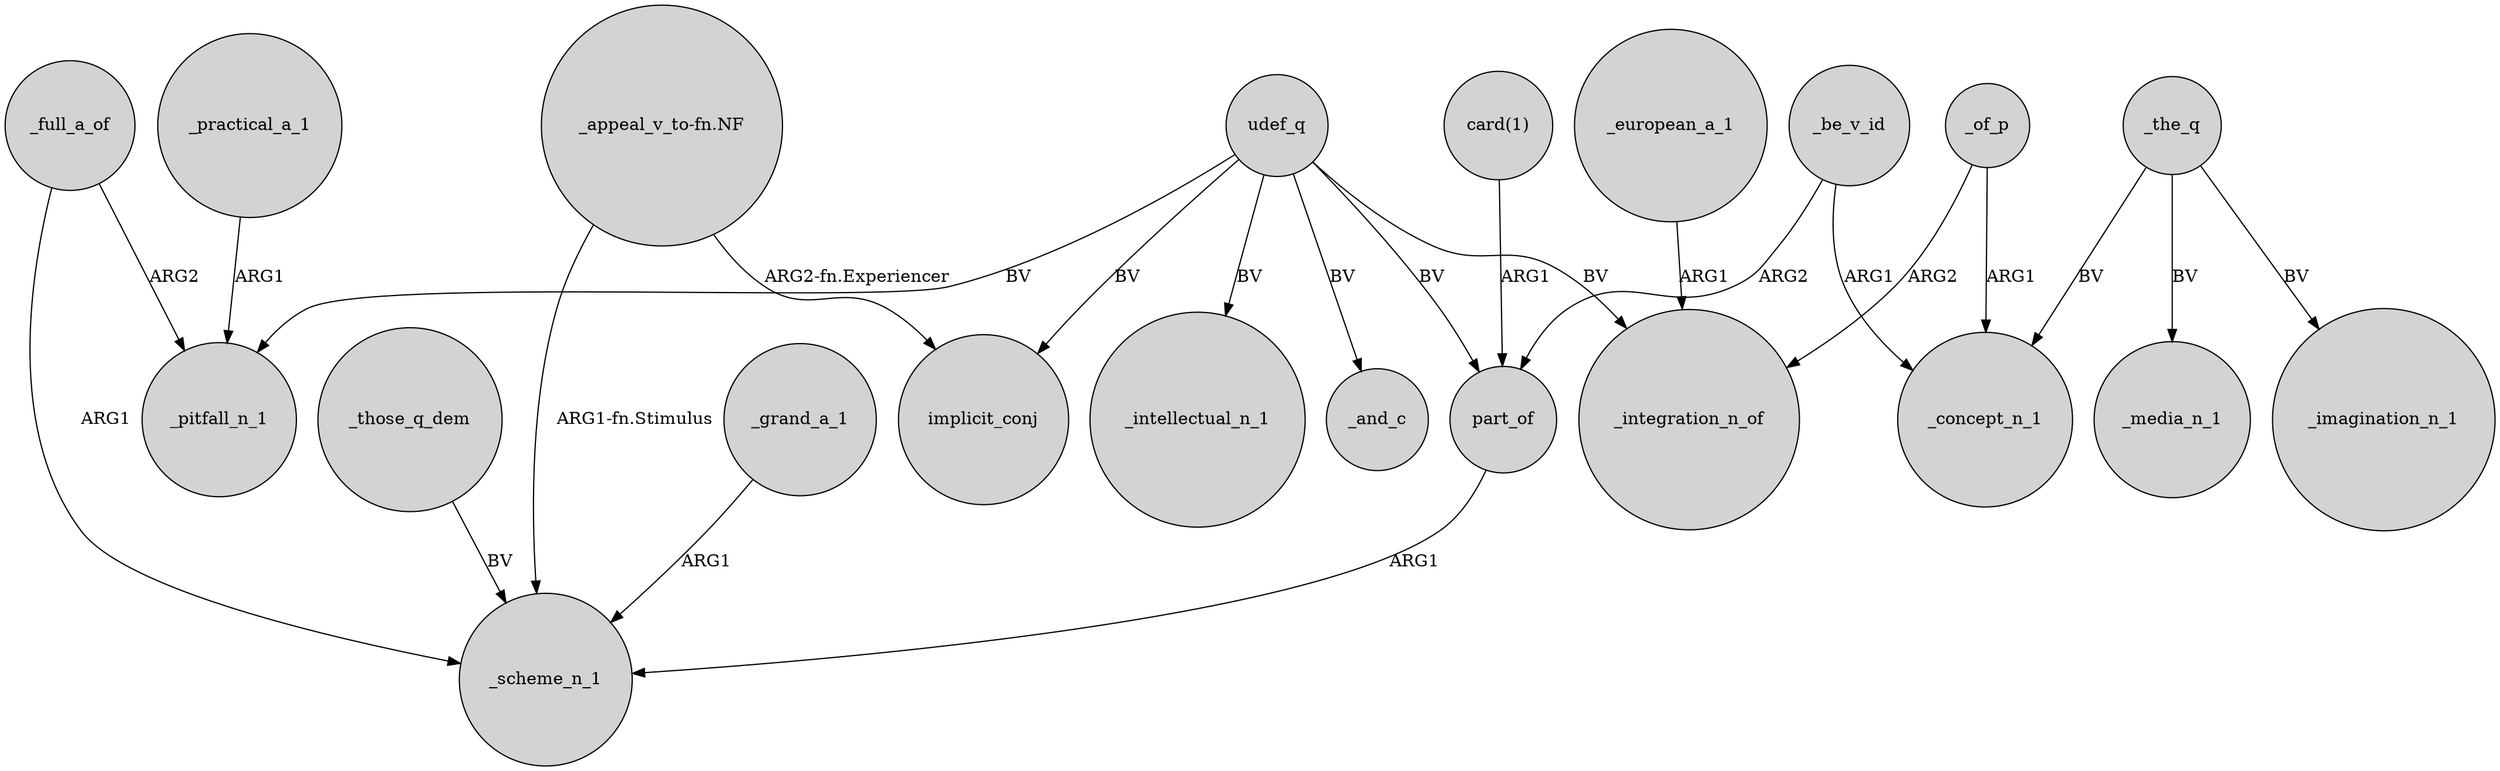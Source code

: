 digraph {
	node [shape=circle style=filled]
	"_appeal_v_to-fn.NF" -> _scheme_n_1 [label="ARG1-fn.Stimulus"]
	udef_q -> part_of [label=BV]
	_those_q_dem -> _scheme_n_1 [label=BV]
	"_appeal_v_to-fn.NF" -> implicit_conj [label="ARG2-fn.Experiencer"]
	_be_v_id -> _concept_n_1 [label=ARG1]
	_full_a_of -> _pitfall_n_1 [label=ARG2]
	_the_q -> _concept_n_1 [label=BV]
	_european_a_1 -> _integration_n_of [label=ARG1]
	udef_q -> implicit_conj [label=BV]
	_of_p -> _concept_n_1 [label=ARG1]
	part_of -> _scheme_n_1 [label=ARG1]
	_practical_a_1 -> _pitfall_n_1 [label=ARG1]
	_of_p -> _integration_n_of [label=ARG2]
	_full_a_of -> _scheme_n_1 [label=ARG1]
	"card(1)" -> part_of [label=ARG1]
	_grand_a_1 -> _scheme_n_1 [label=ARG1]
	_be_v_id -> part_of [label=ARG2]
	udef_q -> _intellectual_n_1 [label=BV]
	udef_q -> _and_c [label=BV]
	_the_q -> _imagination_n_1 [label=BV]
	udef_q -> _integration_n_of [label=BV]
	_the_q -> _media_n_1 [label=BV]
	udef_q -> _pitfall_n_1 [label=BV]
}
